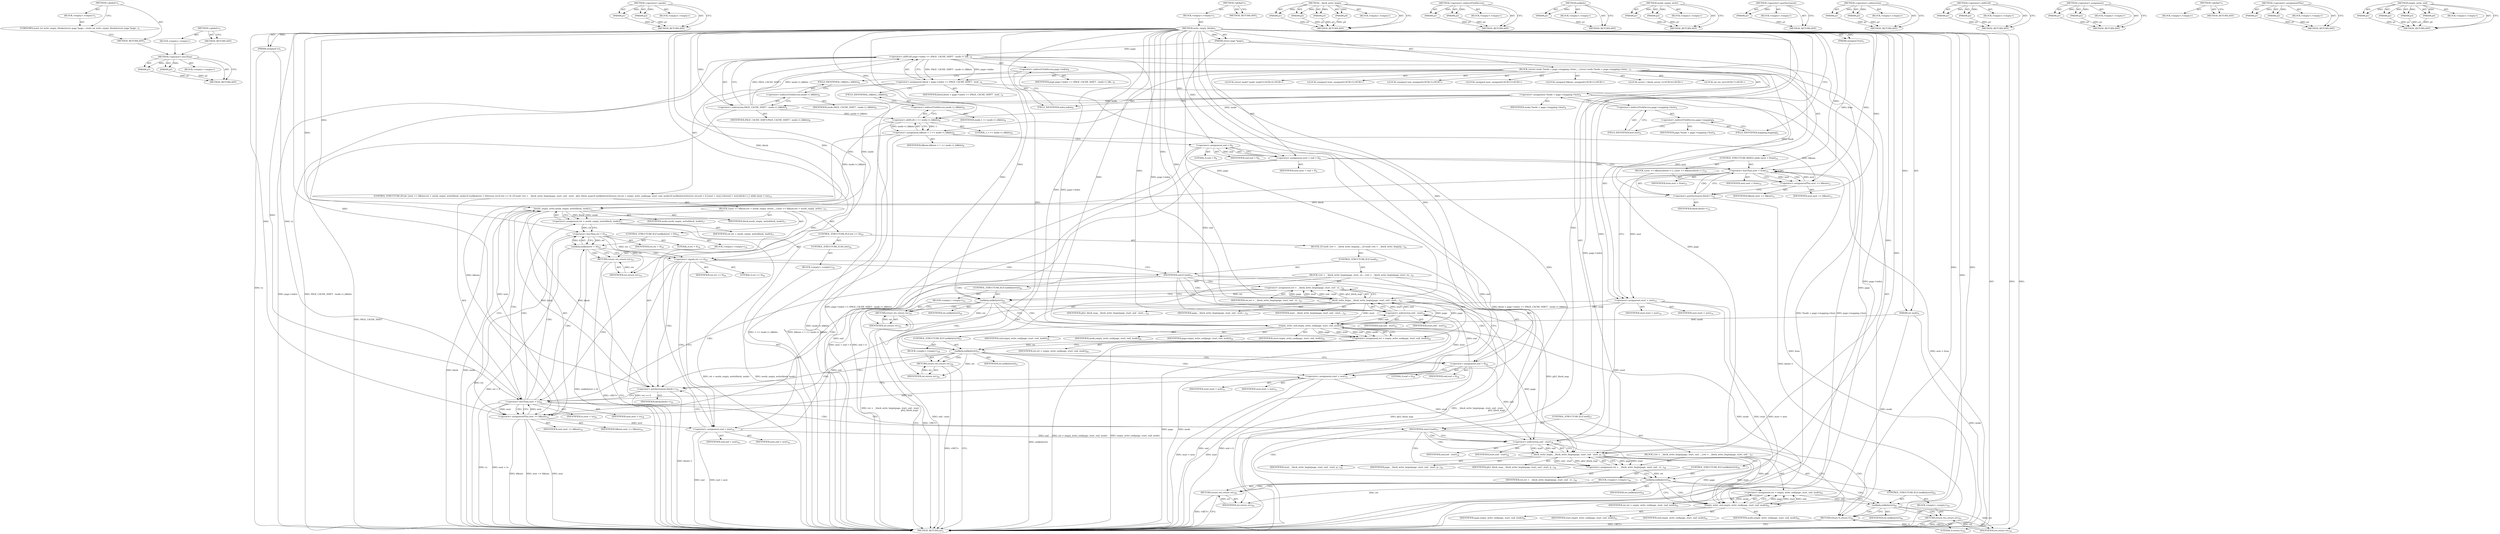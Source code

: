 digraph "&lt;global&gt;" {
vulnerable_212 [label=<(METHOD,&lt;operator&gt;.lessThan)>];
vulnerable_213 [label=<(PARAM,p1)>];
vulnerable_214 [label=<(PARAM,p2)>];
vulnerable_215 [label=<(BLOCK,&lt;empty&gt;,&lt;empty&gt;)>];
vulnerable_216 [label=<(METHOD_RETURN,ANY)>];
vulnerable_235 [label=<(METHOD,&lt;operator&gt;.equals)>];
vulnerable_236 [label=<(PARAM,p1)>];
vulnerable_237 [label=<(PARAM,p2)>];
vulnerable_238 [label=<(BLOCK,&lt;empty&gt;,&lt;empty&gt;)>];
vulnerable_239 [label=<(METHOD_RETURN,ANY)>];
vulnerable_6 [label=<(METHOD,&lt;global&gt;)<SUB>1</SUB>>];
vulnerable_7 [label=<(BLOCK,&lt;empty&gt;,&lt;empty&gt;)<SUB>1</SUB>>];
vulnerable_8 [label=<(METHOD,write_empty_blocks)<SUB>1</SUB>>];
vulnerable_9 [label=<(PARAM,struct page *page)<SUB>1</SUB>>];
vulnerable_10 [label=<(PARAM,unsigned from)<SUB>1</SUB>>];
vulnerable_11 [label=<(PARAM,unsigned to)<SUB>1</SUB>>];
vulnerable_12 [label=<(PARAM,int mode)<SUB>2</SUB>>];
vulnerable_13 [label=<(BLOCK,{
	struct inode *inode = page-&gt;mapping-&gt;host;
	...,{
	struct inode *inode = page-&gt;mapping-&gt;host;
	...)<SUB>3</SUB>>];
vulnerable_14 [label="<(LOCAL,struct inode* inode: inode*)<SUB>4</SUB>>"];
vulnerable_15 [label=<(&lt;operator&gt;.assignment,*inode = page-&gt;mapping-&gt;host)<SUB>4</SUB>>];
vulnerable_16 [label=<(IDENTIFIER,inode,*inode = page-&gt;mapping-&gt;host)<SUB>4</SUB>>];
vulnerable_17 [label=<(&lt;operator&gt;.indirectFieldAccess,page-&gt;mapping-&gt;host)<SUB>4</SUB>>];
vulnerable_18 [label=<(&lt;operator&gt;.indirectFieldAccess,page-&gt;mapping)<SUB>4</SUB>>];
vulnerable_19 [label=<(IDENTIFIER,page,*inode = page-&gt;mapping-&gt;host)<SUB>4</SUB>>];
vulnerable_20 [label=<(FIELD_IDENTIFIER,mapping,mapping)<SUB>4</SUB>>];
vulnerable_21 [label=<(FIELD_IDENTIFIER,host,host)<SUB>4</SUB>>];
vulnerable_22 [label="<(LOCAL,unsigned start: unsigned)<SUB>5</SUB>>"];
vulnerable_23 [label="<(LOCAL,unsigned end: unsigned)<SUB>5</SUB>>"];
vulnerable_24 [label="<(LOCAL,unsigned next: unsigned)<SUB>5</SUB>>"];
vulnerable_25 [label="<(LOCAL,unsigned blksize: unsigned)<SUB>5</SUB>>"];
vulnerable_26 [label="<(LOCAL,sector_t block: sector_t)<SUB>6</SUB>>"];
vulnerable_27 [label=<(&lt;operator&gt;.assignment,block = page-&gt;index &lt;&lt; (PAGE_CACHE_SHIFT - inod...)<SUB>6</SUB>>];
vulnerable_28 [label=<(IDENTIFIER,block,block = page-&gt;index &lt;&lt; (PAGE_CACHE_SHIFT - inod...)<SUB>6</SUB>>];
vulnerable_29 [label=<(&lt;operator&gt;.shiftLeft,page-&gt;index &lt;&lt; (PAGE_CACHE_SHIFT - inode-&gt;i_blk...)<SUB>6</SUB>>];
vulnerable_30 [label=<(&lt;operator&gt;.indirectFieldAccess,page-&gt;index)<SUB>6</SUB>>];
vulnerable_31 [label=<(IDENTIFIER,page,page-&gt;index &lt;&lt; (PAGE_CACHE_SHIFT - inode-&gt;i_blk...)<SUB>6</SUB>>];
vulnerable_32 [label=<(FIELD_IDENTIFIER,index,index)<SUB>6</SUB>>];
vulnerable_33 [label=<(&lt;operator&gt;.subtraction,PAGE_CACHE_SHIFT - inode-&gt;i_blkbits)<SUB>6</SUB>>];
vulnerable_34 [label=<(IDENTIFIER,PAGE_CACHE_SHIFT,PAGE_CACHE_SHIFT - inode-&gt;i_blkbits)<SUB>6</SUB>>];
vulnerable_35 [label=<(&lt;operator&gt;.indirectFieldAccess,inode-&gt;i_blkbits)<SUB>6</SUB>>];
vulnerable_36 [label=<(IDENTIFIER,inode,PAGE_CACHE_SHIFT - inode-&gt;i_blkbits)<SUB>6</SUB>>];
vulnerable_37 [label=<(FIELD_IDENTIFIER,i_blkbits,i_blkbits)<SUB>6</SUB>>];
vulnerable_38 [label="<(LOCAL,int ret: int)<SUB>7</SUB>>"];
vulnerable_39 [label=<(&lt;operator&gt;.assignment,blksize = 1 &lt;&lt; inode-&gt;i_blkbits)<SUB>8</SUB>>];
vulnerable_40 [label=<(IDENTIFIER,blksize,blksize = 1 &lt;&lt; inode-&gt;i_blkbits)<SUB>8</SUB>>];
vulnerable_41 [label=<(&lt;operator&gt;.shiftLeft,1 &lt;&lt; inode-&gt;i_blkbits)<SUB>8</SUB>>];
vulnerable_42 [label=<(LITERAL,1,1 &lt;&lt; inode-&gt;i_blkbits)<SUB>8</SUB>>];
vulnerable_43 [label=<(&lt;operator&gt;.indirectFieldAccess,inode-&gt;i_blkbits)<SUB>8</SUB>>];
vulnerable_44 [label=<(IDENTIFIER,inode,1 &lt;&lt; inode-&gt;i_blkbits)<SUB>8</SUB>>];
vulnerable_45 [label=<(FIELD_IDENTIFIER,i_blkbits,i_blkbits)<SUB>8</SUB>>];
vulnerable_46 [label=<(&lt;operator&gt;.assignment,next = end = 0)<SUB>9</SUB>>];
vulnerable_47 [label=<(IDENTIFIER,next,next = end = 0)<SUB>9</SUB>>];
vulnerable_48 [label=<(&lt;operator&gt;.assignment,end = 0)<SUB>9</SUB>>];
vulnerable_49 [label=<(IDENTIFIER,end,end = 0)<SUB>9</SUB>>];
vulnerable_50 [label=<(LITERAL,0,end = 0)<SUB>9</SUB>>];
vulnerable_51 [label=<(CONTROL_STRUCTURE,WHILE,while (next &lt; from))<SUB>10</SUB>>];
vulnerable_52 [label=<(&lt;operator&gt;.lessThan,next &lt; from)<SUB>10</SUB>>];
vulnerable_53 [label=<(IDENTIFIER,next,next &lt; from)<SUB>10</SUB>>];
vulnerable_54 [label=<(IDENTIFIER,from,next &lt; from)<SUB>10</SUB>>];
vulnerable_55 [label=<(BLOCK,{
		next += blksize;
		block++;
	},{
		next += blksize;
		block++;
	})<SUB>10</SUB>>];
vulnerable_56 [label=<(&lt;operator&gt;.assignmentPlus,next += blksize)<SUB>11</SUB>>];
vulnerable_57 [label=<(IDENTIFIER,next,next += blksize)<SUB>11</SUB>>];
vulnerable_58 [label=<(IDENTIFIER,blksize,next += blksize)<SUB>11</SUB>>];
vulnerable_59 [label=<(&lt;operator&gt;.postIncrement,block++)<SUB>12</SUB>>];
vulnerable_60 [label=<(IDENTIFIER,block,block++)<SUB>12</SUB>>];
vulnerable_61 [label=<(&lt;operator&gt;.assignment,start = next)<SUB>14</SUB>>];
vulnerable_62 [label=<(IDENTIFIER,start,start = next)<SUB>14</SUB>>];
vulnerable_63 [label=<(IDENTIFIER,next,start = next)<SUB>14</SUB>>];
vulnerable_64 [label=<(CONTROL_STRUCTURE,DO,do {
		next += blksize;
		ret = needs_empty_write(block, inode);
		if (unlikely(ret &lt; 0))
			return ret;
		if (ret == 0) {
			if (end) {
				ret = __block_write_begin(page, start, end - start,
							  gfs2_block_map);
				if (unlikely(ret))
					return ret;
				ret = empty_write_end(page, start, end, mode);
				if (unlikely(ret))
					return ret;
				end = 0;
			}
			start = next;
		}
		else
			end = next;
		block++;
	} while (next &lt; to);)<SUB>15</SUB>>];
vulnerable_65 [label=<(BLOCK,{
		next += blksize;
		ret = needs_empty_write(...,{
		next += blksize;
		ret = needs_empty_write(...)<SUB>15</SUB>>];
vulnerable_66 [label=<(&lt;operator&gt;.assignmentPlus,next += blksize)<SUB>16</SUB>>];
vulnerable_67 [label=<(IDENTIFIER,next,next += blksize)<SUB>16</SUB>>];
vulnerable_68 [label=<(IDENTIFIER,blksize,next += blksize)<SUB>16</SUB>>];
vulnerable_69 [label=<(&lt;operator&gt;.assignment,ret = needs_empty_write(block, inode))<SUB>17</SUB>>];
vulnerable_70 [label=<(IDENTIFIER,ret,ret = needs_empty_write(block, inode))<SUB>17</SUB>>];
vulnerable_71 [label=<(needs_empty_write,needs_empty_write(block, inode))<SUB>17</SUB>>];
vulnerable_72 [label=<(IDENTIFIER,block,needs_empty_write(block, inode))<SUB>17</SUB>>];
vulnerable_73 [label=<(IDENTIFIER,inode,needs_empty_write(block, inode))<SUB>17</SUB>>];
vulnerable_74 [label=<(CONTROL_STRUCTURE,IF,if (unlikely(ret &lt; 0)))<SUB>18</SUB>>];
vulnerable_75 [label=<(unlikely,unlikely(ret &lt; 0))<SUB>18</SUB>>];
vulnerable_76 [label=<(&lt;operator&gt;.lessThan,ret &lt; 0)<SUB>18</SUB>>];
vulnerable_77 [label=<(IDENTIFIER,ret,ret &lt; 0)<SUB>18</SUB>>];
vulnerable_78 [label=<(LITERAL,0,ret &lt; 0)<SUB>18</SUB>>];
vulnerable_79 [label=<(BLOCK,&lt;empty&gt;,&lt;empty&gt;)<SUB>19</SUB>>];
vulnerable_80 [label=<(RETURN,return ret;,return ret;)<SUB>19</SUB>>];
vulnerable_81 [label=<(IDENTIFIER,ret,return ret;)<SUB>19</SUB>>];
vulnerable_82 [label=<(CONTROL_STRUCTURE,IF,if (ret == 0))<SUB>20</SUB>>];
vulnerable_83 [label=<(&lt;operator&gt;.equals,ret == 0)<SUB>20</SUB>>];
vulnerable_84 [label=<(IDENTIFIER,ret,ret == 0)<SUB>20</SUB>>];
vulnerable_85 [label=<(LITERAL,0,ret == 0)<SUB>20</SUB>>];
vulnerable_86 [label=<(BLOCK,{
			if (end) {
				ret = __block_write_begin(p...,{
			if (end) {
				ret = __block_write_begin(p...)<SUB>20</SUB>>];
vulnerable_87 [label=<(CONTROL_STRUCTURE,IF,if (end))<SUB>21</SUB>>];
vulnerable_88 [label=<(IDENTIFIER,end,if (end))<SUB>21</SUB>>];
vulnerable_89 [label=<(BLOCK,{
				ret = __block_write_begin(page, start, en...,{
				ret = __block_write_begin(page, start, en...)<SUB>21</SUB>>];
vulnerable_90 [label=<(&lt;operator&gt;.assignment,ret = __block_write_begin(page, start, end - st...)<SUB>22</SUB>>];
vulnerable_91 [label=<(IDENTIFIER,ret,ret = __block_write_begin(page, start, end - st...)<SUB>22</SUB>>];
vulnerable_92 [label=<(__block_write_begin,__block_write_begin(page, start, end - start,
	...)<SUB>22</SUB>>];
vulnerable_93 [label=<(IDENTIFIER,page,__block_write_begin(page, start, end - start,
	...)<SUB>22</SUB>>];
vulnerable_94 [label=<(IDENTIFIER,start,__block_write_begin(page, start, end - start,
	...)<SUB>22</SUB>>];
vulnerable_95 [label=<(&lt;operator&gt;.subtraction,end - start)<SUB>22</SUB>>];
vulnerable_96 [label=<(IDENTIFIER,end,end - start)<SUB>22</SUB>>];
vulnerable_97 [label=<(IDENTIFIER,start,end - start)<SUB>22</SUB>>];
vulnerable_98 [label=<(IDENTIFIER,gfs2_block_map,__block_write_begin(page, start, end - start,
	...)<SUB>23</SUB>>];
vulnerable_99 [label=<(CONTROL_STRUCTURE,IF,if (unlikely(ret)))<SUB>24</SUB>>];
vulnerable_100 [label=<(unlikely,unlikely(ret))<SUB>24</SUB>>];
vulnerable_101 [label=<(IDENTIFIER,ret,unlikely(ret))<SUB>24</SUB>>];
vulnerable_102 [label=<(BLOCK,&lt;empty&gt;,&lt;empty&gt;)<SUB>25</SUB>>];
vulnerable_103 [label=<(RETURN,return ret;,return ret;)<SUB>25</SUB>>];
vulnerable_104 [label=<(IDENTIFIER,ret,return ret;)<SUB>25</SUB>>];
vulnerable_105 [label=<(&lt;operator&gt;.assignment,ret = empty_write_end(page, start, end, mode))<SUB>26</SUB>>];
vulnerable_106 [label=<(IDENTIFIER,ret,ret = empty_write_end(page, start, end, mode))<SUB>26</SUB>>];
vulnerable_107 [label=<(empty_write_end,empty_write_end(page, start, end, mode))<SUB>26</SUB>>];
vulnerable_108 [label=<(IDENTIFIER,page,empty_write_end(page, start, end, mode))<SUB>26</SUB>>];
vulnerable_109 [label=<(IDENTIFIER,start,empty_write_end(page, start, end, mode))<SUB>26</SUB>>];
vulnerable_110 [label=<(IDENTIFIER,end,empty_write_end(page, start, end, mode))<SUB>26</SUB>>];
vulnerable_111 [label=<(IDENTIFIER,mode,empty_write_end(page, start, end, mode))<SUB>26</SUB>>];
vulnerable_112 [label=<(CONTROL_STRUCTURE,IF,if (unlikely(ret)))<SUB>27</SUB>>];
vulnerable_113 [label=<(unlikely,unlikely(ret))<SUB>27</SUB>>];
vulnerable_114 [label=<(IDENTIFIER,ret,unlikely(ret))<SUB>27</SUB>>];
vulnerable_115 [label=<(BLOCK,&lt;empty&gt;,&lt;empty&gt;)<SUB>28</SUB>>];
vulnerable_116 [label=<(RETURN,return ret;,return ret;)<SUB>28</SUB>>];
vulnerable_117 [label=<(IDENTIFIER,ret,return ret;)<SUB>28</SUB>>];
vulnerable_118 [label=<(&lt;operator&gt;.assignment,end = 0)<SUB>29</SUB>>];
vulnerable_119 [label=<(IDENTIFIER,end,end = 0)<SUB>29</SUB>>];
vulnerable_120 [label=<(LITERAL,0,end = 0)<SUB>29</SUB>>];
vulnerable_121 [label=<(&lt;operator&gt;.assignment,start = next)<SUB>31</SUB>>];
vulnerable_122 [label=<(IDENTIFIER,start,start = next)<SUB>31</SUB>>];
vulnerable_123 [label=<(IDENTIFIER,next,start = next)<SUB>31</SUB>>];
vulnerable_124 [label=<(CONTROL_STRUCTURE,ELSE,else)<SUB>34</SUB>>];
vulnerable_125 [label=<(BLOCK,&lt;empty&gt;,&lt;empty&gt;)<SUB>34</SUB>>];
vulnerable_126 [label=<(&lt;operator&gt;.assignment,end = next)<SUB>34</SUB>>];
vulnerable_127 [label=<(IDENTIFIER,end,end = next)<SUB>34</SUB>>];
vulnerable_128 [label=<(IDENTIFIER,next,end = next)<SUB>34</SUB>>];
vulnerable_129 [label=<(&lt;operator&gt;.postIncrement,block++)<SUB>35</SUB>>];
vulnerable_130 [label=<(IDENTIFIER,block,block++)<SUB>35</SUB>>];
vulnerable_131 [label=<(&lt;operator&gt;.lessThan,next &lt; to)<SUB>36</SUB>>];
vulnerable_132 [label=<(IDENTIFIER,next,next &lt; to)<SUB>36</SUB>>];
vulnerable_133 [label=<(IDENTIFIER,to,next &lt; to)<SUB>36</SUB>>];
vulnerable_134 [label=<(CONTROL_STRUCTURE,IF,if (end))<SUB>37</SUB>>];
vulnerable_135 [label=<(IDENTIFIER,end,if (end))<SUB>37</SUB>>];
vulnerable_136 [label=<(BLOCK,{
		ret = __block_write_begin(page, start, end ...,{
		ret = __block_write_begin(page, start, end ...)<SUB>37</SUB>>];
vulnerable_137 [label=<(&lt;operator&gt;.assignment,ret = __block_write_begin(page, start, end - st...)<SUB>38</SUB>>];
vulnerable_138 [label=<(IDENTIFIER,ret,ret = __block_write_begin(page, start, end - st...)<SUB>38</SUB>>];
vulnerable_139 [label=<(__block_write_begin,__block_write_begin(page, start, end - start, g...)<SUB>38</SUB>>];
vulnerable_140 [label=<(IDENTIFIER,page,__block_write_begin(page, start, end - start, g...)<SUB>38</SUB>>];
vulnerable_141 [label=<(IDENTIFIER,start,__block_write_begin(page, start, end - start, g...)<SUB>38</SUB>>];
vulnerable_142 [label=<(&lt;operator&gt;.subtraction,end - start)<SUB>38</SUB>>];
vulnerable_143 [label=<(IDENTIFIER,end,end - start)<SUB>38</SUB>>];
vulnerable_144 [label=<(IDENTIFIER,start,end - start)<SUB>38</SUB>>];
vulnerable_145 [label=<(IDENTIFIER,gfs2_block_map,__block_write_begin(page, start, end - start, g...)<SUB>38</SUB>>];
vulnerable_146 [label=<(CONTROL_STRUCTURE,IF,if (unlikely(ret)))<SUB>39</SUB>>];
vulnerable_147 [label=<(unlikely,unlikely(ret))<SUB>39</SUB>>];
vulnerable_148 [label=<(IDENTIFIER,ret,unlikely(ret))<SUB>39</SUB>>];
vulnerable_149 [label=<(BLOCK,&lt;empty&gt;,&lt;empty&gt;)<SUB>40</SUB>>];
vulnerable_150 [label=<(RETURN,return ret;,return ret;)<SUB>40</SUB>>];
vulnerable_151 [label=<(IDENTIFIER,ret,return ret;)<SUB>40</SUB>>];
vulnerable_152 [label=<(&lt;operator&gt;.assignment,ret = empty_write_end(page, start, end, mode))<SUB>41</SUB>>];
vulnerable_153 [label=<(IDENTIFIER,ret,ret = empty_write_end(page, start, end, mode))<SUB>41</SUB>>];
vulnerable_154 [label=<(empty_write_end,empty_write_end(page, start, end, mode))<SUB>41</SUB>>];
vulnerable_155 [label=<(IDENTIFIER,page,empty_write_end(page, start, end, mode))<SUB>41</SUB>>];
vulnerable_156 [label=<(IDENTIFIER,start,empty_write_end(page, start, end, mode))<SUB>41</SUB>>];
vulnerable_157 [label=<(IDENTIFIER,end,empty_write_end(page, start, end, mode))<SUB>41</SUB>>];
vulnerable_158 [label=<(IDENTIFIER,mode,empty_write_end(page, start, end, mode))<SUB>41</SUB>>];
vulnerable_159 [label=<(CONTROL_STRUCTURE,IF,if (unlikely(ret)))<SUB>42</SUB>>];
vulnerable_160 [label=<(unlikely,unlikely(ret))<SUB>42</SUB>>];
vulnerable_161 [label=<(IDENTIFIER,ret,unlikely(ret))<SUB>42</SUB>>];
vulnerable_162 [label=<(BLOCK,&lt;empty&gt;,&lt;empty&gt;)<SUB>43</SUB>>];
vulnerable_163 [label=<(RETURN,return ret;,return ret;)<SUB>43</SUB>>];
vulnerable_164 [label=<(IDENTIFIER,ret,return ret;)<SUB>43</SUB>>];
vulnerable_165 [label=<(RETURN,return 0;,return 0;)<SUB>45</SUB>>];
vulnerable_166 [label=<(LITERAL,0,return 0;)<SUB>45</SUB>>];
vulnerable_167 [label=<(METHOD_RETURN,int)<SUB>1</SUB>>];
vulnerable_169 [label=<(METHOD_RETURN,ANY)<SUB>1</SUB>>];
vulnerable_240 [label=<(METHOD,__block_write_begin)>];
vulnerable_241 [label=<(PARAM,p1)>];
vulnerable_242 [label=<(PARAM,p2)>];
vulnerable_243 [label=<(PARAM,p3)>];
vulnerable_244 [label=<(PARAM,p4)>];
vulnerable_245 [label=<(BLOCK,&lt;empty&gt;,&lt;empty&gt;)>];
vulnerable_246 [label=<(METHOD_RETURN,ANY)>];
vulnerable_197 [label=<(METHOD,&lt;operator&gt;.indirectFieldAccess)>];
vulnerable_198 [label=<(PARAM,p1)>];
vulnerable_199 [label=<(PARAM,p2)>];
vulnerable_200 [label=<(BLOCK,&lt;empty&gt;,&lt;empty&gt;)>];
vulnerable_201 [label=<(METHOD_RETURN,ANY)>];
vulnerable_231 [label=<(METHOD,unlikely)>];
vulnerable_232 [label=<(PARAM,p1)>];
vulnerable_233 [label=<(BLOCK,&lt;empty&gt;,&lt;empty&gt;)>];
vulnerable_234 [label=<(METHOD_RETURN,ANY)>];
vulnerable_226 [label=<(METHOD,needs_empty_write)>];
vulnerable_227 [label=<(PARAM,p1)>];
vulnerable_228 [label=<(PARAM,p2)>];
vulnerable_229 [label=<(BLOCK,&lt;empty&gt;,&lt;empty&gt;)>];
vulnerable_230 [label=<(METHOD_RETURN,ANY)>];
vulnerable_222 [label=<(METHOD,&lt;operator&gt;.postIncrement)>];
vulnerable_223 [label=<(PARAM,p1)>];
vulnerable_224 [label=<(BLOCK,&lt;empty&gt;,&lt;empty&gt;)>];
vulnerable_225 [label=<(METHOD_RETURN,ANY)>];
vulnerable_207 [label=<(METHOD,&lt;operator&gt;.subtraction)>];
vulnerable_208 [label=<(PARAM,p1)>];
vulnerable_209 [label=<(PARAM,p2)>];
vulnerable_210 [label=<(BLOCK,&lt;empty&gt;,&lt;empty&gt;)>];
vulnerable_211 [label=<(METHOD_RETURN,ANY)>];
vulnerable_202 [label=<(METHOD,&lt;operator&gt;.shiftLeft)>];
vulnerable_203 [label=<(PARAM,p1)>];
vulnerable_204 [label=<(PARAM,p2)>];
vulnerable_205 [label=<(BLOCK,&lt;empty&gt;,&lt;empty&gt;)>];
vulnerable_206 [label=<(METHOD_RETURN,ANY)>];
vulnerable_192 [label=<(METHOD,&lt;operator&gt;.assignment)>];
vulnerable_193 [label=<(PARAM,p1)>];
vulnerable_194 [label=<(PARAM,p2)>];
vulnerable_195 [label=<(BLOCK,&lt;empty&gt;,&lt;empty&gt;)>];
vulnerable_196 [label=<(METHOD_RETURN,ANY)>];
vulnerable_186 [label=<(METHOD,&lt;global&gt;)<SUB>1</SUB>>];
vulnerable_187 [label=<(BLOCK,&lt;empty&gt;,&lt;empty&gt;)>];
vulnerable_188 [label=<(METHOD_RETURN,ANY)>];
vulnerable_217 [label=<(METHOD,&lt;operator&gt;.assignmentPlus)>];
vulnerable_218 [label=<(PARAM,p1)>];
vulnerable_219 [label=<(PARAM,p2)>];
vulnerable_220 [label=<(BLOCK,&lt;empty&gt;,&lt;empty&gt;)>];
vulnerable_221 [label=<(METHOD_RETURN,ANY)>];
vulnerable_247 [label=<(METHOD,empty_write_end)>];
vulnerable_248 [label=<(PARAM,p1)>];
vulnerable_249 [label=<(PARAM,p2)>];
vulnerable_250 [label=<(PARAM,p3)>];
vulnerable_251 [label=<(PARAM,p4)>];
vulnerable_252 [label=<(BLOCK,&lt;empty&gt;,&lt;empty&gt;)>];
vulnerable_253 [label=<(METHOD_RETURN,ANY)>];
fixed_6 [label=<(METHOD,&lt;global&gt;)<SUB>1</SUB>>];
fixed_7 [label=<(BLOCK,&lt;empty&gt;,&lt;empty&gt;)<SUB>1</SUB>>];
fixed_8 [label=<(UNKNOWN,static int write_empty_blocks(struct page *page...,static int write_empty_blocks(struct page *page...)<SUB>1</SUB>>];
fixed_9 [label=<(METHOD_RETURN,ANY)<SUB>1</SUB>>];
fixed_14 [label=<(METHOD,&lt;global&gt;)<SUB>1</SUB>>];
fixed_15 [label=<(BLOCK,&lt;empty&gt;,&lt;empty&gt;)>];
fixed_16 [label=<(METHOD_RETURN,ANY)>];
vulnerable_212 -> vulnerable_213  [key=0, label="AST: "];
vulnerable_212 -> vulnerable_213  [key=1, label="DDG: "];
vulnerable_212 -> vulnerable_215  [key=0, label="AST: "];
vulnerable_212 -> vulnerable_214  [key=0, label="AST: "];
vulnerable_212 -> vulnerable_214  [key=1, label="DDG: "];
vulnerable_212 -> vulnerable_216  [key=0, label="AST: "];
vulnerable_212 -> vulnerable_216  [key=1, label="CFG: "];
vulnerable_213 -> vulnerable_216  [key=0, label="DDG: p1"];
vulnerable_214 -> vulnerable_216  [key=0, label="DDG: p2"];
vulnerable_235 -> vulnerable_236  [key=0, label="AST: "];
vulnerable_235 -> vulnerable_236  [key=1, label="DDG: "];
vulnerable_235 -> vulnerable_238  [key=0, label="AST: "];
vulnerable_235 -> vulnerable_237  [key=0, label="AST: "];
vulnerable_235 -> vulnerable_237  [key=1, label="DDG: "];
vulnerable_235 -> vulnerable_239  [key=0, label="AST: "];
vulnerable_235 -> vulnerable_239  [key=1, label="CFG: "];
vulnerable_236 -> vulnerable_239  [key=0, label="DDG: p1"];
vulnerable_237 -> vulnerable_239  [key=0, label="DDG: p2"];
vulnerable_6 -> vulnerable_7  [key=0, label="AST: "];
vulnerable_6 -> vulnerable_169  [key=0, label="AST: "];
vulnerable_6 -> vulnerable_169  [key=1, label="CFG: "];
vulnerable_7 -> vulnerable_8  [key=0, label="AST: "];
vulnerable_8 -> vulnerable_9  [key=0, label="AST: "];
vulnerable_8 -> vulnerable_9  [key=1, label="DDG: "];
vulnerable_8 -> vulnerable_10  [key=0, label="AST: "];
vulnerable_8 -> vulnerable_10  [key=1, label="DDG: "];
vulnerable_8 -> vulnerable_11  [key=0, label="AST: "];
vulnerable_8 -> vulnerable_11  [key=1, label="DDG: "];
vulnerable_8 -> vulnerable_12  [key=0, label="AST: "];
vulnerable_8 -> vulnerable_12  [key=1, label="DDG: "];
vulnerable_8 -> vulnerable_13  [key=0, label="AST: "];
vulnerable_8 -> vulnerable_167  [key=0, label="AST: "];
vulnerable_8 -> vulnerable_20  [key=0, label="CFG: "];
vulnerable_8 -> vulnerable_46  [key=0, label="DDG: "];
vulnerable_8 -> vulnerable_61  [key=0, label="DDG: "];
vulnerable_8 -> vulnerable_165  [key=0, label="DDG: "];
vulnerable_8 -> vulnerable_135  [key=0, label="DDG: "];
vulnerable_8 -> vulnerable_166  [key=0, label="DDG: "];
vulnerable_8 -> vulnerable_41  [key=0, label="DDG: "];
vulnerable_8 -> vulnerable_48  [key=0, label="DDG: "];
vulnerable_8 -> vulnerable_52  [key=0, label="DDG: "];
vulnerable_8 -> vulnerable_56  [key=0, label="DDG: "];
vulnerable_8 -> vulnerable_66  [key=0, label="DDG: "];
vulnerable_8 -> vulnerable_131  [key=0, label="DDG: "];
vulnerable_8 -> vulnerable_33  [key=0, label="DDG: "];
vulnerable_8 -> vulnerable_59  [key=0, label="DDG: "];
vulnerable_8 -> vulnerable_129  [key=0, label="DDG: "];
vulnerable_8 -> vulnerable_71  [key=0, label="DDG: "];
vulnerable_8 -> vulnerable_83  [key=0, label="DDG: "];
vulnerable_8 -> vulnerable_121  [key=0, label="DDG: "];
vulnerable_8 -> vulnerable_139  [key=0, label="DDG: "];
vulnerable_8 -> vulnerable_147  [key=0, label="DDG: "];
vulnerable_8 -> vulnerable_154  [key=0, label="DDG: "];
vulnerable_8 -> vulnerable_160  [key=0, label="DDG: "];
vulnerable_8 -> vulnerable_76  [key=0, label="DDG: "];
vulnerable_8 -> vulnerable_81  [key=0, label="DDG: "];
vulnerable_8 -> vulnerable_88  [key=0, label="DDG: "];
vulnerable_8 -> vulnerable_126  [key=0, label="DDG: "];
vulnerable_8 -> vulnerable_142  [key=0, label="DDG: "];
vulnerable_8 -> vulnerable_151  [key=0, label="DDG: "];
vulnerable_8 -> vulnerable_164  [key=0, label="DDG: "];
vulnerable_8 -> vulnerable_118  [key=0, label="DDG: "];
vulnerable_8 -> vulnerable_92  [key=0, label="DDG: "];
vulnerable_8 -> vulnerable_100  [key=0, label="DDG: "];
vulnerable_8 -> vulnerable_107  [key=0, label="DDG: "];
vulnerable_8 -> vulnerable_113  [key=0, label="DDG: "];
vulnerable_8 -> vulnerable_95  [key=0, label="DDG: "];
vulnerable_8 -> vulnerable_104  [key=0, label="DDG: "];
vulnerable_8 -> vulnerable_117  [key=0, label="DDG: "];
vulnerable_9 -> vulnerable_167  [key=0, label="DDG: page"];
vulnerable_9 -> vulnerable_29  [key=0, label="DDG: page"];
vulnerable_9 -> vulnerable_139  [key=0, label="DDG: page"];
vulnerable_9 -> vulnerable_92  [key=0, label="DDG: page"];
vulnerable_10 -> vulnerable_52  [key=0, label="DDG: from"];
vulnerable_11 -> vulnerable_167  [key=0, label="DDG: to"];
vulnerable_11 -> vulnerable_131  [key=0, label="DDG: to"];
vulnerable_12 -> vulnerable_167  [key=0, label="DDG: mode"];
vulnerable_12 -> vulnerable_154  [key=0, label="DDG: mode"];
vulnerable_12 -> vulnerable_107  [key=0, label="DDG: mode"];
vulnerable_13 -> vulnerable_14  [key=0, label="AST: "];
vulnerable_13 -> vulnerable_15  [key=0, label="AST: "];
vulnerable_13 -> vulnerable_22  [key=0, label="AST: "];
vulnerable_13 -> vulnerable_23  [key=0, label="AST: "];
vulnerable_13 -> vulnerable_24  [key=0, label="AST: "];
vulnerable_13 -> vulnerable_25  [key=0, label="AST: "];
vulnerable_13 -> vulnerable_26  [key=0, label="AST: "];
vulnerable_13 -> vulnerable_27  [key=0, label="AST: "];
vulnerable_13 -> vulnerable_38  [key=0, label="AST: "];
vulnerable_13 -> vulnerable_39  [key=0, label="AST: "];
vulnerable_13 -> vulnerable_46  [key=0, label="AST: "];
vulnerable_13 -> vulnerable_51  [key=0, label="AST: "];
vulnerable_13 -> vulnerable_61  [key=0, label="AST: "];
vulnerable_13 -> vulnerable_64  [key=0, label="AST: "];
vulnerable_13 -> vulnerable_134  [key=0, label="AST: "];
vulnerable_13 -> vulnerable_165  [key=0, label="AST: "];
vulnerable_15 -> vulnerable_16  [key=0, label="AST: "];
vulnerable_15 -> vulnerable_17  [key=0, label="AST: "];
vulnerable_15 -> vulnerable_32  [key=0, label="CFG: "];
vulnerable_15 -> vulnerable_167  [key=0, label="DDG: page-&gt;mapping-&gt;host"];
vulnerable_15 -> vulnerable_167  [key=1, label="DDG: *inode = page-&gt;mapping-&gt;host"];
vulnerable_15 -> vulnerable_41  [key=0, label="DDG: inode"];
vulnerable_15 -> vulnerable_33  [key=0, label="DDG: inode"];
vulnerable_15 -> vulnerable_71  [key=0, label="DDG: inode"];
vulnerable_17 -> vulnerable_18  [key=0, label="AST: "];
vulnerable_17 -> vulnerable_21  [key=0, label="AST: "];
vulnerable_17 -> vulnerable_15  [key=0, label="CFG: "];
vulnerable_18 -> vulnerable_19  [key=0, label="AST: "];
vulnerable_18 -> vulnerable_20  [key=0, label="AST: "];
vulnerable_18 -> vulnerable_21  [key=0, label="CFG: "];
vulnerable_20 -> vulnerable_18  [key=0, label="CFG: "];
vulnerable_21 -> vulnerable_17  [key=0, label="CFG: "];
vulnerable_27 -> vulnerable_28  [key=0, label="AST: "];
vulnerable_27 -> vulnerable_29  [key=0, label="AST: "];
vulnerable_27 -> vulnerable_45  [key=0, label="CFG: "];
vulnerable_27 -> vulnerable_167  [key=0, label="DDG: page-&gt;index &lt;&lt; (PAGE_CACHE_SHIFT - inode-&gt;i_blkbits)"];
vulnerable_27 -> vulnerable_167  [key=1, label="DDG: block = page-&gt;index &lt;&lt; (PAGE_CACHE_SHIFT - inode-&gt;i_blkbits)"];
vulnerable_27 -> vulnerable_59  [key=0, label="DDG: block"];
vulnerable_27 -> vulnerable_71  [key=0, label="DDG: block"];
vulnerable_29 -> vulnerable_30  [key=0, label="AST: "];
vulnerable_29 -> vulnerable_33  [key=0, label="AST: "];
vulnerable_29 -> vulnerable_27  [key=0, label="CFG: "];
vulnerable_29 -> vulnerable_27  [key=1, label="DDG: page-&gt;index"];
vulnerable_29 -> vulnerable_27  [key=2, label="DDG: PAGE_CACHE_SHIFT - inode-&gt;i_blkbits"];
vulnerable_29 -> vulnerable_167  [key=0, label="DDG: page-&gt;index"];
vulnerable_29 -> vulnerable_167  [key=1, label="DDG: PAGE_CACHE_SHIFT - inode-&gt;i_blkbits"];
vulnerable_29 -> vulnerable_139  [key=0, label="DDG: page-&gt;index"];
vulnerable_29 -> vulnerable_154  [key=0, label="DDG: page-&gt;index"];
vulnerable_29 -> vulnerable_92  [key=0, label="DDG: page-&gt;index"];
vulnerable_29 -> vulnerable_107  [key=0, label="DDG: page-&gt;index"];
vulnerable_30 -> vulnerable_31  [key=0, label="AST: "];
vulnerable_30 -> vulnerable_32  [key=0, label="AST: "];
vulnerable_30 -> vulnerable_37  [key=0, label="CFG: "];
vulnerable_32 -> vulnerable_30  [key=0, label="CFG: "];
vulnerable_33 -> vulnerable_34  [key=0, label="AST: "];
vulnerable_33 -> vulnerable_35  [key=0, label="AST: "];
vulnerable_33 -> vulnerable_29  [key=0, label="CFG: "];
vulnerable_33 -> vulnerable_29  [key=1, label="DDG: PAGE_CACHE_SHIFT"];
vulnerable_33 -> vulnerable_29  [key=2, label="DDG: inode-&gt;i_blkbits"];
vulnerable_33 -> vulnerable_167  [key=0, label="DDG: PAGE_CACHE_SHIFT"];
vulnerable_33 -> vulnerable_41  [key=0, label="DDG: inode-&gt;i_blkbits"];
vulnerable_35 -> vulnerable_36  [key=0, label="AST: "];
vulnerable_35 -> vulnerable_37  [key=0, label="AST: "];
vulnerable_35 -> vulnerable_33  [key=0, label="CFG: "];
vulnerable_37 -> vulnerable_35  [key=0, label="CFG: "];
vulnerable_39 -> vulnerable_40  [key=0, label="AST: "];
vulnerable_39 -> vulnerable_41  [key=0, label="AST: "];
vulnerable_39 -> vulnerable_48  [key=0, label="CFG: "];
vulnerable_39 -> vulnerable_167  [key=0, label="DDG: 1 &lt;&lt; inode-&gt;i_blkbits"];
vulnerable_39 -> vulnerable_167  [key=1, label="DDG: blksize = 1 &lt;&lt; inode-&gt;i_blkbits"];
vulnerable_39 -> vulnerable_56  [key=0, label="DDG: blksize"];
vulnerable_39 -> vulnerable_66  [key=0, label="DDG: blksize"];
vulnerable_41 -> vulnerable_42  [key=0, label="AST: "];
vulnerable_41 -> vulnerable_43  [key=0, label="AST: "];
vulnerable_41 -> vulnerable_39  [key=0, label="CFG: "];
vulnerable_41 -> vulnerable_39  [key=1, label="DDG: 1"];
vulnerable_41 -> vulnerable_39  [key=2, label="DDG: inode-&gt;i_blkbits"];
vulnerable_41 -> vulnerable_167  [key=0, label="DDG: inode-&gt;i_blkbits"];
vulnerable_41 -> vulnerable_71  [key=0, label="DDG: inode-&gt;i_blkbits"];
vulnerable_43 -> vulnerable_44  [key=0, label="AST: "];
vulnerable_43 -> vulnerable_45  [key=0, label="AST: "];
vulnerable_43 -> vulnerable_41  [key=0, label="CFG: "];
vulnerable_45 -> vulnerable_43  [key=0, label="CFG: "];
vulnerable_46 -> vulnerable_47  [key=0, label="AST: "];
vulnerable_46 -> vulnerable_48  [key=0, label="AST: "];
vulnerable_46 -> vulnerable_52  [key=0, label="CFG: "];
vulnerable_46 -> vulnerable_52  [key=1, label="DDG: next"];
vulnerable_46 -> vulnerable_167  [key=0, label="DDG: end = 0"];
vulnerable_46 -> vulnerable_167  [key=1, label="DDG: next = end = 0"];
vulnerable_48 -> vulnerable_49  [key=0, label="AST: "];
vulnerable_48 -> vulnerable_50  [key=0, label="AST: "];
vulnerable_48 -> vulnerable_46  [key=0, label="CFG: "];
vulnerable_48 -> vulnerable_46  [key=1, label="DDG: end"];
vulnerable_48 -> vulnerable_167  [key=0, label="DDG: end"];
vulnerable_48 -> vulnerable_142  [key=0, label="DDG: end"];
vulnerable_48 -> vulnerable_95  [key=0, label="DDG: end"];
vulnerable_51 -> vulnerable_52  [key=0, label="AST: "];
vulnerable_51 -> vulnerable_55  [key=0, label="AST: "];
vulnerable_52 -> vulnerable_53  [key=0, label="AST: "];
vulnerable_52 -> vulnerable_54  [key=0, label="AST: "];
vulnerable_52 -> vulnerable_56  [key=0, label="CFG: "];
vulnerable_52 -> vulnerable_56  [key=1, label="DDG: next"];
vulnerable_52 -> vulnerable_56  [key=2, label="CDG: "];
vulnerable_52 -> vulnerable_61  [key=0, label="CFG: "];
vulnerable_52 -> vulnerable_61  [key=1, label="DDG: next"];
vulnerable_52 -> vulnerable_167  [key=0, label="DDG: from"];
vulnerable_52 -> vulnerable_167  [key=1, label="DDG: next &lt; from"];
vulnerable_52 -> vulnerable_66  [key=0, label="DDG: next"];
vulnerable_52 -> vulnerable_52  [key=0, label="CDG: "];
vulnerable_52 -> vulnerable_59  [key=0, label="CDG: "];
vulnerable_55 -> vulnerable_56  [key=0, label="AST: "];
vulnerable_55 -> vulnerable_59  [key=0, label="AST: "];
vulnerable_56 -> vulnerable_57  [key=0, label="AST: "];
vulnerable_56 -> vulnerable_58  [key=0, label="AST: "];
vulnerable_56 -> vulnerable_59  [key=0, label="CFG: "];
vulnerable_56 -> vulnerable_52  [key=0, label="DDG: next"];
vulnerable_59 -> vulnerable_60  [key=0, label="AST: "];
vulnerable_59 -> vulnerable_52  [key=0, label="CFG: "];
vulnerable_59 -> vulnerable_167  [key=0, label="DDG: block++"];
vulnerable_59 -> vulnerable_71  [key=0, label="DDG: block"];
vulnerable_61 -> vulnerable_62  [key=0, label="AST: "];
vulnerable_61 -> vulnerable_63  [key=0, label="AST: "];
vulnerable_61 -> vulnerable_66  [key=0, label="CFG: "];
vulnerable_61 -> vulnerable_167  [key=0, label="DDG: start"];
vulnerable_61 -> vulnerable_167  [key=1, label="DDG: start = next"];
vulnerable_61 -> vulnerable_142  [key=0, label="DDG: start"];
vulnerable_61 -> vulnerable_95  [key=0, label="DDG: start"];
vulnerable_64 -> vulnerable_65  [key=0, label="AST: "];
vulnerable_64 -> vulnerable_131  [key=0, label="AST: "];
vulnerable_65 -> vulnerable_66  [key=0, label="AST: "];
vulnerable_65 -> vulnerable_69  [key=0, label="AST: "];
vulnerable_65 -> vulnerable_74  [key=0, label="AST: "];
vulnerable_65 -> vulnerable_82  [key=0, label="AST: "];
vulnerable_65 -> vulnerable_129  [key=0, label="AST: "];
vulnerable_66 -> vulnerable_67  [key=0, label="AST: "];
vulnerable_66 -> vulnerable_68  [key=0, label="AST: "];
vulnerable_66 -> vulnerable_71  [key=0, label="CFG: "];
vulnerable_66 -> vulnerable_167  [key=0, label="DDG: next"];
vulnerable_66 -> vulnerable_167  [key=1, label="DDG: blksize"];
vulnerable_66 -> vulnerable_167  [key=2, label="DDG: next += blksize"];
vulnerable_66 -> vulnerable_131  [key=0, label="DDG: next"];
vulnerable_66 -> vulnerable_121  [key=0, label="DDG: next"];
vulnerable_66 -> vulnerable_126  [key=0, label="DDG: next"];
vulnerable_69 -> vulnerable_70  [key=0, label="AST: "];
vulnerable_69 -> vulnerable_71  [key=0, label="AST: "];
vulnerable_69 -> vulnerable_76  [key=0, label="CFG: "];
vulnerable_69 -> vulnerable_76  [key=1, label="DDG: ret"];
vulnerable_69 -> vulnerable_167  [key=0, label="DDG: needs_empty_write(block, inode)"];
vulnerable_69 -> vulnerable_167  [key=1, label="DDG: ret = needs_empty_write(block, inode)"];
vulnerable_71 -> vulnerable_72  [key=0, label="AST: "];
vulnerable_71 -> vulnerable_73  [key=0, label="AST: "];
vulnerable_71 -> vulnerable_69  [key=0, label="CFG: "];
vulnerable_71 -> vulnerable_69  [key=1, label="DDG: block"];
vulnerable_71 -> vulnerable_69  [key=2, label="DDG: inode"];
vulnerable_71 -> vulnerable_167  [key=0, label="DDG: block"];
vulnerable_71 -> vulnerable_167  [key=1, label="DDG: inode"];
vulnerable_71 -> vulnerable_129  [key=0, label="DDG: block"];
vulnerable_74 -> vulnerable_75  [key=0, label="AST: "];
vulnerable_74 -> vulnerable_79  [key=0, label="AST: "];
vulnerable_75 -> vulnerable_76  [key=0, label="AST: "];
vulnerable_75 -> vulnerable_80  [key=0, label="CFG: "];
vulnerable_75 -> vulnerable_80  [key=1, label="CDG: "];
vulnerable_75 -> vulnerable_83  [key=0, label="CFG: "];
vulnerable_75 -> vulnerable_83  [key=1, label="CDG: "];
vulnerable_75 -> vulnerable_167  [key=0, label="DDG: ret &lt; 0"];
vulnerable_75 -> vulnerable_167  [key=1, label="DDG: unlikely(ret &lt; 0)"];
vulnerable_76 -> vulnerable_77  [key=0, label="AST: "];
vulnerable_76 -> vulnerable_78  [key=0, label="AST: "];
vulnerable_76 -> vulnerable_75  [key=0, label="CFG: "];
vulnerable_76 -> vulnerable_75  [key=1, label="DDG: ret"];
vulnerable_76 -> vulnerable_75  [key=2, label="DDG: 0"];
vulnerable_76 -> vulnerable_167  [key=0, label="DDG: ret"];
vulnerable_76 -> vulnerable_83  [key=0, label="DDG: ret"];
vulnerable_76 -> vulnerable_81  [key=0, label="DDG: ret"];
vulnerable_79 -> vulnerable_80  [key=0, label="AST: "];
vulnerable_80 -> vulnerable_81  [key=0, label="AST: "];
vulnerable_80 -> vulnerable_167  [key=0, label="CFG: "];
vulnerable_80 -> vulnerable_167  [key=1, label="DDG: &lt;RET&gt;"];
vulnerable_81 -> vulnerable_80  [key=0, label="DDG: ret"];
vulnerable_82 -> vulnerable_83  [key=0, label="AST: "];
vulnerable_82 -> vulnerable_86  [key=0, label="AST: "];
vulnerable_82 -> vulnerable_124  [key=0, label="AST: "];
vulnerable_83 -> vulnerable_84  [key=0, label="AST: "];
vulnerable_83 -> vulnerable_85  [key=0, label="AST: "];
vulnerable_83 -> vulnerable_88  [key=0, label="CFG: "];
vulnerable_83 -> vulnerable_88  [key=1, label="CDG: "];
vulnerable_83 -> vulnerable_126  [key=0, label="CFG: "];
vulnerable_83 -> vulnerable_126  [key=1, label="CDG: "];
vulnerable_83 -> vulnerable_167  [key=0, label="DDG: ret == 0"];
vulnerable_83 -> vulnerable_131  [key=0, label="CDG: "];
vulnerable_83 -> vulnerable_129  [key=0, label="CDG: "];
vulnerable_86 -> vulnerable_87  [key=0, label="AST: "];
vulnerable_86 -> vulnerable_121  [key=0, label="AST: "];
vulnerable_87 -> vulnerable_88  [key=0, label="AST: "];
vulnerable_87 -> vulnerable_89  [key=0, label="AST: "];
vulnerable_88 -> vulnerable_95  [key=0, label="CFG: "];
vulnerable_88 -> vulnerable_95  [key=1, label="CDG: "];
vulnerable_88 -> vulnerable_121  [key=0, label="CFG: "];
vulnerable_88 -> vulnerable_121  [key=1, label="CDG: "];
vulnerable_88 -> vulnerable_131  [key=0, label="CDG: "];
vulnerable_88 -> vulnerable_92  [key=0, label="CDG: "];
vulnerable_88 -> vulnerable_129  [key=0, label="CDG: "];
vulnerable_88 -> vulnerable_90  [key=0, label="CDG: "];
vulnerable_88 -> vulnerable_100  [key=0, label="CDG: "];
vulnerable_89 -> vulnerable_90  [key=0, label="AST: "];
vulnerable_89 -> vulnerable_99  [key=0, label="AST: "];
vulnerable_89 -> vulnerable_105  [key=0, label="AST: "];
vulnerable_89 -> vulnerable_112  [key=0, label="AST: "];
vulnerable_89 -> vulnerable_118  [key=0, label="AST: "];
vulnerable_90 -> vulnerable_91  [key=0, label="AST: "];
vulnerable_90 -> vulnerable_92  [key=0, label="AST: "];
vulnerable_90 -> vulnerable_100  [key=0, label="CFG: "];
vulnerable_90 -> vulnerable_100  [key=1, label="DDG: ret"];
vulnerable_90 -> vulnerable_167  [key=0, label="DDG: __block_write_begin(page, start, end - start,
							  gfs2_block_map)"];
vulnerable_90 -> vulnerable_167  [key=1, label="DDG: ret = __block_write_begin(page, start, end - start,
							  gfs2_block_map)"];
vulnerable_92 -> vulnerable_93  [key=0, label="AST: "];
vulnerable_92 -> vulnerable_94  [key=0, label="AST: "];
vulnerable_92 -> vulnerable_95  [key=0, label="AST: "];
vulnerable_92 -> vulnerable_98  [key=0, label="AST: "];
vulnerable_92 -> vulnerable_90  [key=0, label="CFG: "];
vulnerable_92 -> vulnerable_90  [key=1, label="DDG: page"];
vulnerable_92 -> vulnerable_90  [key=2, label="DDG: start"];
vulnerable_92 -> vulnerable_90  [key=3, label="DDG: end - start"];
vulnerable_92 -> vulnerable_90  [key=4, label="DDG: gfs2_block_map"];
vulnerable_92 -> vulnerable_167  [key=0, label="DDG: end - start"];
vulnerable_92 -> vulnerable_167  [key=1, label="DDG: gfs2_block_map"];
vulnerable_92 -> vulnerable_139  [key=0, label="DDG: gfs2_block_map"];
vulnerable_92 -> vulnerable_107  [key=0, label="DDG: page"];
vulnerable_92 -> vulnerable_107  [key=1, label="DDG: start"];
vulnerable_95 -> vulnerable_96  [key=0, label="AST: "];
vulnerable_95 -> vulnerable_97  [key=0, label="AST: "];
vulnerable_95 -> vulnerable_92  [key=0, label="CFG: "];
vulnerable_95 -> vulnerable_92  [key=1, label="DDG: start"];
vulnerable_95 -> vulnerable_92  [key=2, label="DDG: end"];
vulnerable_95 -> vulnerable_107  [key=0, label="DDG: end"];
vulnerable_99 -> vulnerable_100  [key=0, label="AST: "];
vulnerable_99 -> vulnerable_102  [key=0, label="AST: "];
vulnerable_100 -> vulnerable_101  [key=0, label="AST: "];
vulnerable_100 -> vulnerable_103  [key=0, label="CFG: "];
vulnerable_100 -> vulnerable_103  [key=1, label="CDG: "];
vulnerable_100 -> vulnerable_107  [key=0, label="CFG: "];
vulnerable_100 -> vulnerable_107  [key=1, label="CDG: "];
vulnerable_100 -> vulnerable_104  [key=0, label="DDG: ret"];
vulnerable_100 -> vulnerable_113  [key=0, label="CDG: "];
vulnerable_100 -> vulnerable_105  [key=0, label="CDG: "];
vulnerable_102 -> vulnerable_103  [key=0, label="AST: "];
vulnerable_103 -> vulnerable_104  [key=0, label="AST: "];
vulnerable_103 -> vulnerable_167  [key=0, label="CFG: "];
vulnerable_103 -> vulnerable_167  [key=1, label="DDG: &lt;RET&gt;"];
vulnerable_104 -> vulnerable_103  [key=0, label="DDG: ret"];
vulnerable_105 -> vulnerable_106  [key=0, label="AST: "];
vulnerable_105 -> vulnerable_107  [key=0, label="AST: "];
vulnerable_105 -> vulnerable_113  [key=0, label="CFG: "];
vulnerable_105 -> vulnerable_113  [key=1, label="DDG: ret"];
vulnerable_105 -> vulnerable_167  [key=0, label="DDG: empty_write_end(page, start, end, mode)"];
vulnerable_105 -> vulnerable_167  [key=1, label="DDG: ret = empty_write_end(page, start, end, mode)"];
vulnerable_107 -> vulnerable_108  [key=0, label="AST: "];
vulnerable_107 -> vulnerable_109  [key=0, label="AST: "];
vulnerable_107 -> vulnerable_110  [key=0, label="AST: "];
vulnerable_107 -> vulnerable_111  [key=0, label="AST: "];
vulnerable_107 -> vulnerable_105  [key=0, label="CFG: "];
vulnerable_107 -> vulnerable_105  [key=1, label="DDG: page"];
vulnerable_107 -> vulnerable_105  [key=2, label="DDG: start"];
vulnerable_107 -> vulnerable_105  [key=3, label="DDG: end"];
vulnerable_107 -> vulnerable_105  [key=4, label="DDG: mode"];
vulnerable_107 -> vulnerable_167  [key=0, label="DDG: page"];
vulnerable_107 -> vulnerable_167  [key=1, label="DDG: mode"];
vulnerable_107 -> vulnerable_139  [key=0, label="DDG: page"];
vulnerable_107 -> vulnerable_154  [key=0, label="DDG: mode"];
vulnerable_107 -> vulnerable_92  [key=0, label="DDG: page"];
vulnerable_112 -> vulnerable_113  [key=0, label="AST: "];
vulnerable_112 -> vulnerable_115  [key=0, label="AST: "];
vulnerable_113 -> vulnerable_114  [key=0, label="AST: "];
vulnerable_113 -> vulnerable_116  [key=0, label="CFG: "];
vulnerable_113 -> vulnerable_116  [key=1, label="CDG: "];
vulnerable_113 -> vulnerable_118  [key=0, label="CFG: "];
vulnerable_113 -> vulnerable_118  [key=1, label="CDG: "];
vulnerable_113 -> vulnerable_167  [key=0, label="DDG: unlikely(ret)"];
vulnerable_113 -> vulnerable_117  [key=0, label="DDG: ret"];
vulnerable_113 -> vulnerable_131  [key=0, label="CDG: "];
vulnerable_113 -> vulnerable_121  [key=0, label="CDG: "];
vulnerable_113 -> vulnerable_129  [key=0, label="CDG: "];
vulnerable_115 -> vulnerable_116  [key=0, label="AST: "];
vulnerable_116 -> vulnerable_117  [key=0, label="AST: "];
vulnerable_116 -> vulnerable_167  [key=0, label="CFG: "];
vulnerable_116 -> vulnerable_167  [key=1, label="DDG: &lt;RET&gt;"];
vulnerable_117 -> vulnerable_116  [key=0, label="DDG: ret"];
vulnerable_118 -> vulnerable_119  [key=0, label="AST: "];
vulnerable_118 -> vulnerable_120  [key=0, label="AST: "];
vulnerable_118 -> vulnerable_121  [key=0, label="CFG: "];
vulnerable_118 -> vulnerable_167  [key=0, label="DDG: end"];
vulnerable_118 -> vulnerable_167  [key=1, label="DDG: end = 0"];
vulnerable_118 -> vulnerable_142  [key=0, label="DDG: end"];
vulnerable_118 -> vulnerable_95  [key=0, label="DDG: end"];
vulnerable_121 -> vulnerable_122  [key=0, label="AST: "];
vulnerable_121 -> vulnerable_123  [key=0, label="AST: "];
vulnerable_121 -> vulnerable_129  [key=0, label="CFG: "];
vulnerable_121 -> vulnerable_167  [key=0, label="DDG: start"];
vulnerable_121 -> vulnerable_167  [key=1, label="DDG: start = next"];
vulnerable_121 -> vulnerable_142  [key=0, label="DDG: start"];
vulnerable_121 -> vulnerable_95  [key=0, label="DDG: start"];
vulnerable_124 -> vulnerable_125  [key=0, label="AST: "];
vulnerable_125 -> vulnerable_126  [key=0, label="AST: "];
vulnerable_126 -> vulnerable_127  [key=0, label="AST: "];
vulnerable_126 -> vulnerable_128  [key=0, label="AST: "];
vulnerable_126 -> vulnerable_129  [key=0, label="CFG: "];
vulnerable_126 -> vulnerable_167  [key=0, label="DDG: end"];
vulnerable_126 -> vulnerable_167  [key=1, label="DDG: end = next"];
vulnerable_126 -> vulnerable_142  [key=0, label="DDG: end"];
vulnerable_126 -> vulnerable_95  [key=0, label="DDG: end"];
vulnerable_129 -> vulnerable_130  [key=0, label="AST: "];
vulnerable_129 -> vulnerable_131  [key=0, label="CFG: "];
vulnerable_129 -> vulnerable_167  [key=0, label="DDG: block++"];
vulnerable_129 -> vulnerable_71  [key=0, label="DDG: block"];
vulnerable_131 -> vulnerable_132  [key=0, label="AST: "];
vulnerable_131 -> vulnerable_133  [key=0, label="AST: "];
vulnerable_131 -> vulnerable_135  [key=0, label="CFG: "];
vulnerable_131 -> vulnerable_135  [key=1, label="CDG: "];
vulnerable_131 -> vulnerable_66  [key=0, label="CFG: "];
vulnerable_131 -> vulnerable_66  [key=1, label="DDG: next"];
vulnerable_131 -> vulnerable_66  [key=2, label="CDG: "];
vulnerable_131 -> vulnerable_167  [key=0, label="DDG: to"];
vulnerable_131 -> vulnerable_167  [key=1, label="DDG: next &lt; to"];
vulnerable_131 -> vulnerable_75  [key=0, label="CDG: "];
vulnerable_131 -> vulnerable_69  [key=0, label="CDG: "];
vulnerable_131 -> vulnerable_76  [key=0, label="CDG: "];
vulnerable_131 -> vulnerable_71  [key=0, label="CDG: "];
vulnerable_134 -> vulnerable_135  [key=0, label="AST: "];
vulnerable_134 -> vulnerable_136  [key=0, label="AST: "];
vulnerable_135 -> vulnerable_142  [key=0, label="CFG: "];
vulnerable_135 -> vulnerable_142  [key=1, label="CDG: "];
vulnerable_135 -> vulnerable_165  [key=0, label="CFG: "];
vulnerable_135 -> vulnerable_165  [key=1, label="CDG: "];
vulnerable_135 -> vulnerable_137  [key=0, label="CDG: "];
vulnerable_135 -> vulnerable_147  [key=0, label="CDG: "];
vulnerable_135 -> vulnerable_139  [key=0, label="CDG: "];
vulnerable_136 -> vulnerable_137  [key=0, label="AST: "];
vulnerable_136 -> vulnerable_146  [key=0, label="AST: "];
vulnerable_136 -> vulnerable_152  [key=0, label="AST: "];
vulnerable_136 -> vulnerable_159  [key=0, label="AST: "];
vulnerable_137 -> vulnerable_138  [key=0, label="AST: "];
vulnerable_137 -> vulnerable_139  [key=0, label="AST: "];
vulnerable_137 -> vulnerable_147  [key=0, label="CFG: "];
vulnerable_137 -> vulnerable_147  [key=1, label="DDG: ret"];
vulnerable_139 -> vulnerable_140  [key=0, label="AST: "];
vulnerable_139 -> vulnerable_141  [key=0, label="AST: "];
vulnerable_139 -> vulnerable_142  [key=0, label="AST: "];
vulnerable_139 -> vulnerable_145  [key=0, label="AST: "];
vulnerable_139 -> vulnerable_137  [key=0, label="CFG: "];
vulnerable_139 -> vulnerable_137  [key=1, label="DDG: page"];
vulnerable_139 -> vulnerable_137  [key=2, label="DDG: start"];
vulnerable_139 -> vulnerable_137  [key=3, label="DDG: end - start"];
vulnerable_139 -> vulnerable_137  [key=4, label="DDG: gfs2_block_map"];
vulnerable_139 -> vulnerable_154  [key=0, label="DDG: page"];
vulnerable_139 -> vulnerable_154  [key=1, label="DDG: start"];
vulnerable_142 -> vulnerable_143  [key=0, label="AST: "];
vulnerable_142 -> vulnerable_144  [key=0, label="AST: "];
vulnerable_142 -> vulnerable_139  [key=0, label="CFG: "];
vulnerable_142 -> vulnerable_139  [key=1, label="DDG: start"];
vulnerable_142 -> vulnerable_139  [key=2, label="DDG: end"];
vulnerable_142 -> vulnerable_154  [key=0, label="DDG: end"];
vulnerable_146 -> vulnerable_147  [key=0, label="AST: "];
vulnerable_146 -> vulnerable_149  [key=0, label="AST: "];
vulnerable_147 -> vulnerable_148  [key=0, label="AST: "];
vulnerable_147 -> vulnerable_150  [key=0, label="CFG: "];
vulnerable_147 -> vulnerable_150  [key=1, label="CDG: "];
vulnerable_147 -> vulnerable_154  [key=0, label="CFG: "];
vulnerable_147 -> vulnerable_154  [key=1, label="CDG: "];
vulnerable_147 -> vulnerable_151  [key=0, label="DDG: ret"];
vulnerable_147 -> vulnerable_160  [key=0, label="CDG: "];
vulnerable_147 -> vulnerable_152  [key=0, label="CDG: "];
vulnerable_149 -> vulnerable_150  [key=0, label="AST: "];
vulnerable_150 -> vulnerable_151  [key=0, label="AST: "];
vulnerable_150 -> vulnerable_167  [key=0, label="CFG: "];
vulnerable_150 -> vulnerable_167  [key=1, label="DDG: &lt;RET&gt;"];
vulnerable_151 -> vulnerable_150  [key=0, label="DDG: ret"];
vulnerable_152 -> vulnerable_153  [key=0, label="AST: "];
vulnerable_152 -> vulnerable_154  [key=0, label="AST: "];
vulnerable_152 -> vulnerable_160  [key=0, label="CFG: "];
vulnerable_152 -> vulnerable_160  [key=1, label="DDG: ret"];
vulnerable_154 -> vulnerable_155  [key=0, label="AST: "];
vulnerable_154 -> vulnerable_156  [key=0, label="AST: "];
vulnerable_154 -> vulnerable_157  [key=0, label="AST: "];
vulnerable_154 -> vulnerable_158  [key=0, label="AST: "];
vulnerable_154 -> vulnerable_152  [key=0, label="CFG: "];
vulnerable_154 -> vulnerable_152  [key=1, label="DDG: page"];
vulnerable_154 -> vulnerable_152  [key=2, label="DDG: start"];
vulnerable_154 -> vulnerable_152  [key=3, label="DDG: end"];
vulnerable_154 -> vulnerable_152  [key=4, label="DDG: mode"];
vulnerable_159 -> vulnerable_160  [key=0, label="AST: "];
vulnerable_159 -> vulnerable_162  [key=0, label="AST: "];
vulnerable_160 -> vulnerable_161  [key=0, label="AST: "];
vulnerable_160 -> vulnerable_163  [key=0, label="CFG: "];
vulnerable_160 -> vulnerable_163  [key=1, label="CDG: "];
vulnerable_160 -> vulnerable_165  [key=0, label="CFG: "];
vulnerable_160 -> vulnerable_165  [key=1, label="CDG: "];
vulnerable_160 -> vulnerable_164  [key=0, label="DDG: ret"];
vulnerable_162 -> vulnerable_163  [key=0, label="AST: "];
vulnerable_163 -> vulnerable_164  [key=0, label="AST: "];
vulnerable_163 -> vulnerable_167  [key=0, label="CFG: "];
vulnerable_163 -> vulnerable_167  [key=1, label="DDG: &lt;RET&gt;"];
vulnerable_164 -> vulnerable_163  [key=0, label="DDG: ret"];
vulnerable_165 -> vulnerable_166  [key=0, label="AST: "];
vulnerable_165 -> vulnerable_167  [key=0, label="CFG: "];
vulnerable_165 -> vulnerable_167  [key=1, label="DDG: &lt;RET&gt;"];
vulnerable_166 -> vulnerable_165  [key=0, label="DDG: 0"];
vulnerable_240 -> vulnerable_241  [key=0, label="AST: "];
vulnerable_240 -> vulnerable_241  [key=1, label="DDG: "];
vulnerable_240 -> vulnerable_245  [key=0, label="AST: "];
vulnerable_240 -> vulnerable_242  [key=0, label="AST: "];
vulnerable_240 -> vulnerable_242  [key=1, label="DDG: "];
vulnerable_240 -> vulnerable_246  [key=0, label="AST: "];
vulnerable_240 -> vulnerable_246  [key=1, label="CFG: "];
vulnerable_240 -> vulnerable_243  [key=0, label="AST: "];
vulnerable_240 -> vulnerable_243  [key=1, label="DDG: "];
vulnerable_240 -> vulnerable_244  [key=0, label="AST: "];
vulnerable_240 -> vulnerable_244  [key=1, label="DDG: "];
vulnerable_241 -> vulnerable_246  [key=0, label="DDG: p1"];
vulnerable_242 -> vulnerable_246  [key=0, label="DDG: p2"];
vulnerable_243 -> vulnerable_246  [key=0, label="DDG: p3"];
vulnerable_244 -> vulnerable_246  [key=0, label="DDG: p4"];
vulnerable_197 -> vulnerable_198  [key=0, label="AST: "];
vulnerable_197 -> vulnerable_198  [key=1, label="DDG: "];
vulnerable_197 -> vulnerable_200  [key=0, label="AST: "];
vulnerable_197 -> vulnerable_199  [key=0, label="AST: "];
vulnerable_197 -> vulnerable_199  [key=1, label="DDG: "];
vulnerable_197 -> vulnerable_201  [key=0, label="AST: "];
vulnerable_197 -> vulnerable_201  [key=1, label="CFG: "];
vulnerable_198 -> vulnerable_201  [key=0, label="DDG: p1"];
vulnerable_199 -> vulnerable_201  [key=0, label="DDG: p2"];
vulnerable_231 -> vulnerable_232  [key=0, label="AST: "];
vulnerable_231 -> vulnerable_232  [key=1, label="DDG: "];
vulnerable_231 -> vulnerable_233  [key=0, label="AST: "];
vulnerable_231 -> vulnerable_234  [key=0, label="AST: "];
vulnerable_231 -> vulnerable_234  [key=1, label="CFG: "];
vulnerable_232 -> vulnerable_234  [key=0, label="DDG: p1"];
vulnerable_226 -> vulnerable_227  [key=0, label="AST: "];
vulnerable_226 -> vulnerable_227  [key=1, label="DDG: "];
vulnerable_226 -> vulnerable_229  [key=0, label="AST: "];
vulnerable_226 -> vulnerable_228  [key=0, label="AST: "];
vulnerable_226 -> vulnerable_228  [key=1, label="DDG: "];
vulnerable_226 -> vulnerable_230  [key=0, label="AST: "];
vulnerable_226 -> vulnerable_230  [key=1, label="CFG: "];
vulnerable_227 -> vulnerable_230  [key=0, label="DDG: p1"];
vulnerable_228 -> vulnerable_230  [key=0, label="DDG: p2"];
vulnerable_222 -> vulnerable_223  [key=0, label="AST: "];
vulnerable_222 -> vulnerable_223  [key=1, label="DDG: "];
vulnerable_222 -> vulnerable_224  [key=0, label="AST: "];
vulnerable_222 -> vulnerable_225  [key=0, label="AST: "];
vulnerable_222 -> vulnerable_225  [key=1, label="CFG: "];
vulnerable_223 -> vulnerable_225  [key=0, label="DDG: p1"];
vulnerable_207 -> vulnerable_208  [key=0, label="AST: "];
vulnerable_207 -> vulnerable_208  [key=1, label="DDG: "];
vulnerable_207 -> vulnerable_210  [key=0, label="AST: "];
vulnerable_207 -> vulnerable_209  [key=0, label="AST: "];
vulnerable_207 -> vulnerable_209  [key=1, label="DDG: "];
vulnerable_207 -> vulnerable_211  [key=0, label="AST: "];
vulnerable_207 -> vulnerable_211  [key=1, label="CFG: "];
vulnerable_208 -> vulnerable_211  [key=0, label="DDG: p1"];
vulnerable_209 -> vulnerable_211  [key=0, label="DDG: p2"];
vulnerable_202 -> vulnerable_203  [key=0, label="AST: "];
vulnerable_202 -> vulnerable_203  [key=1, label="DDG: "];
vulnerable_202 -> vulnerable_205  [key=0, label="AST: "];
vulnerable_202 -> vulnerable_204  [key=0, label="AST: "];
vulnerable_202 -> vulnerable_204  [key=1, label="DDG: "];
vulnerable_202 -> vulnerable_206  [key=0, label="AST: "];
vulnerable_202 -> vulnerable_206  [key=1, label="CFG: "];
vulnerable_203 -> vulnerable_206  [key=0, label="DDG: p1"];
vulnerable_204 -> vulnerable_206  [key=0, label="DDG: p2"];
vulnerable_192 -> vulnerable_193  [key=0, label="AST: "];
vulnerable_192 -> vulnerable_193  [key=1, label="DDG: "];
vulnerable_192 -> vulnerable_195  [key=0, label="AST: "];
vulnerable_192 -> vulnerable_194  [key=0, label="AST: "];
vulnerable_192 -> vulnerable_194  [key=1, label="DDG: "];
vulnerable_192 -> vulnerable_196  [key=0, label="AST: "];
vulnerable_192 -> vulnerable_196  [key=1, label="CFG: "];
vulnerable_193 -> vulnerable_196  [key=0, label="DDG: p1"];
vulnerable_194 -> vulnerable_196  [key=0, label="DDG: p2"];
vulnerable_186 -> vulnerable_187  [key=0, label="AST: "];
vulnerable_186 -> vulnerable_188  [key=0, label="AST: "];
vulnerable_186 -> vulnerable_188  [key=1, label="CFG: "];
vulnerable_217 -> vulnerable_218  [key=0, label="AST: "];
vulnerable_217 -> vulnerable_218  [key=1, label="DDG: "];
vulnerable_217 -> vulnerable_220  [key=0, label="AST: "];
vulnerable_217 -> vulnerable_219  [key=0, label="AST: "];
vulnerable_217 -> vulnerable_219  [key=1, label="DDG: "];
vulnerable_217 -> vulnerable_221  [key=0, label="AST: "];
vulnerable_217 -> vulnerable_221  [key=1, label="CFG: "];
vulnerable_218 -> vulnerable_221  [key=0, label="DDG: p1"];
vulnerable_219 -> vulnerable_221  [key=0, label="DDG: p2"];
vulnerable_247 -> vulnerable_248  [key=0, label="AST: "];
vulnerable_247 -> vulnerable_248  [key=1, label="DDG: "];
vulnerable_247 -> vulnerable_252  [key=0, label="AST: "];
vulnerable_247 -> vulnerable_249  [key=0, label="AST: "];
vulnerable_247 -> vulnerable_249  [key=1, label="DDG: "];
vulnerable_247 -> vulnerable_253  [key=0, label="AST: "];
vulnerable_247 -> vulnerable_253  [key=1, label="CFG: "];
vulnerable_247 -> vulnerable_250  [key=0, label="AST: "];
vulnerable_247 -> vulnerable_250  [key=1, label="DDG: "];
vulnerable_247 -> vulnerable_251  [key=0, label="AST: "];
vulnerable_247 -> vulnerable_251  [key=1, label="DDG: "];
vulnerable_248 -> vulnerable_253  [key=0, label="DDG: p1"];
vulnerable_249 -> vulnerable_253  [key=0, label="DDG: p2"];
vulnerable_250 -> vulnerable_253  [key=0, label="DDG: p3"];
vulnerable_251 -> vulnerable_253  [key=0, label="DDG: p4"];
fixed_6 -> fixed_7  [key=0, label="AST: "];
fixed_6 -> fixed_9  [key=0, label="AST: "];
fixed_6 -> fixed_8  [key=0, label="CFG: "];
fixed_7 -> fixed_8  [key=0, label="AST: "];
fixed_8 -> fixed_9  [key=0, label="CFG: "];
fixed_9 -> vulnerable_212  [key=0];
fixed_14 -> fixed_15  [key=0, label="AST: "];
fixed_14 -> fixed_16  [key=0, label="AST: "];
fixed_14 -> fixed_16  [key=1, label="CFG: "];
fixed_15 -> vulnerable_212  [key=0];
fixed_16 -> vulnerable_212  [key=0];
}
